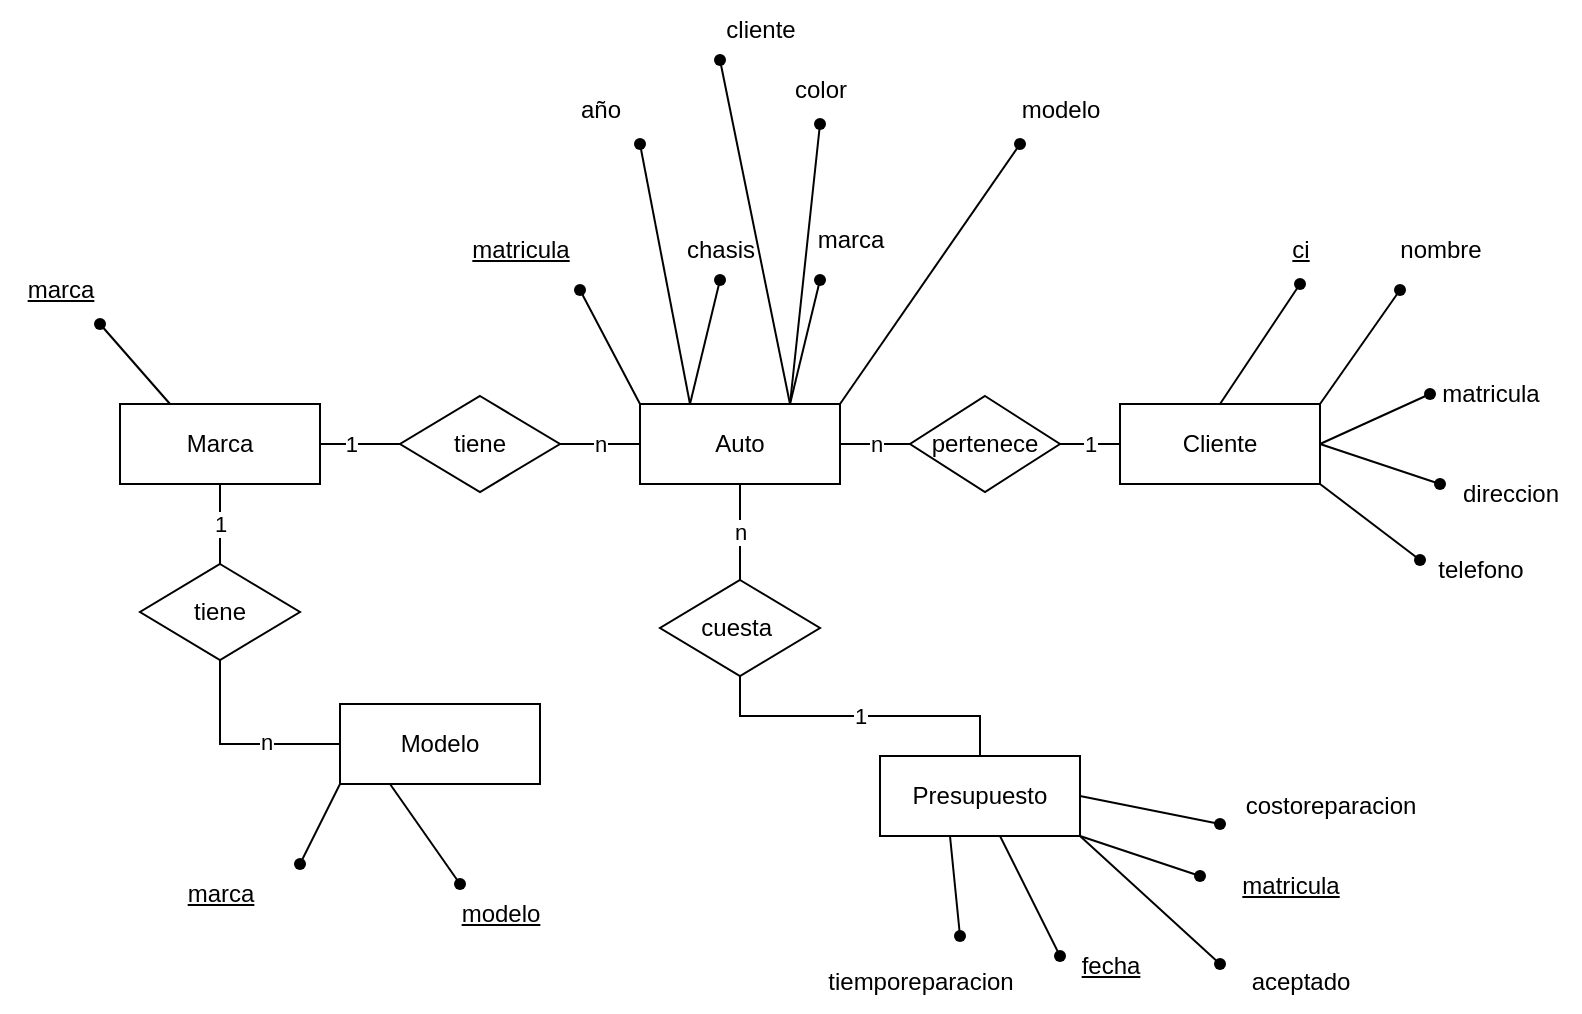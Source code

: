 <mxfile version="21.2.1" type="device">
  <diagram id="R2lEEEUBdFMjLlhIrx00" name="Page-1">
    <mxGraphModel dx="989" dy="510" grid="0" gridSize="10" guides="1" tooltips="1" connect="1" arrows="1" fold="1" page="1" pageScale="1" pageWidth="850" pageHeight="1100" math="0" shadow="0" extFonts="Permanent Marker^https://fonts.googleapis.com/css?family=Permanent+Marker">
      <root>
        <mxCell id="0" />
        <mxCell id="1" parent="0" />
        <mxCell id="X7VPCrPwXFlPMiRtVY8P-1" value="Marca" style="whiteSpace=wrap;html=1;align=center;" vertex="1" parent="1">
          <mxGeometry x="60" y="280" width="100" height="40" as="geometry" />
        </mxCell>
        <mxCell id="X7VPCrPwXFlPMiRtVY8P-91" style="rounded=0;orthogonalLoop=1;jettySize=auto;html=1;exitX=0;exitY=0.5;exitDx=0;exitDy=0;entryX=0.5;entryY=1;entryDx=0;entryDy=0;edgeStyle=orthogonalEdgeStyle;endArrow=none;endFill=0;" edge="1" parent="1" source="X7VPCrPwXFlPMiRtVY8P-2" target="X7VPCrPwXFlPMiRtVY8P-90">
          <mxGeometry relative="1" as="geometry">
            <mxPoint x="120" y="430" as="targetPoint" />
          </mxGeometry>
        </mxCell>
        <mxCell id="X7VPCrPwXFlPMiRtVY8P-106" value="n" style="edgeLabel;html=1;align=center;verticalAlign=middle;resizable=0;points=[];" vertex="1" connectable="0" parent="X7VPCrPwXFlPMiRtVY8P-91">
          <mxGeometry x="-0.262" y="-1" relative="1" as="geometry">
            <mxPoint as="offset" />
          </mxGeometry>
        </mxCell>
        <mxCell id="X7VPCrPwXFlPMiRtVY8P-2" value="Modelo" style="whiteSpace=wrap;html=1;align=center;" vertex="1" parent="1">
          <mxGeometry x="170" y="430" width="100" height="40" as="geometry" />
        </mxCell>
        <mxCell id="X7VPCrPwXFlPMiRtVY8P-3" value="Auto" style="whiteSpace=wrap;html=1;align=center;" vertex="1" parent="1">
          <mxGeometry x="320" y="280" width="100" height="40" as="geometry" />
        </mxCell>
        <mxCell id="X7VPCrPwXFlPMiRtVY8P-4" value="Cliente" style="whiteSpace=wrap;html=1;align=center;" vertex="1" parent="1">
          <mxGeometry x="560" y="280" width="100" height="40" as="geometry" />
        </mxCell>
        <mxCell id="X7VPCrPwXFlPMiRtVY8P-5" value="Presupuesto" style="whiteSpace=wrap;html=1;align=center;" vertex="1" parent="1">
          <mxGeometry x="440" y="456" width="100" height="40" as="geometry" />
        </mxCell>
        <mxCell id="X7VPCrPwXFlPMiRtVY8P-7" value="" style="shape=waypoint;sketch=0;fillStyle=solid;size=6;pointerEvents=1;points=[];fillColor=none;resizable=0;rotatable=0;perimeter=centerPerimeter;snapToPoint=1;" vertex="1" parent="1">
          <mxGeometry x="40" y="230" width="20" height="20" as="geometry" />
        </mxCell>
        <mxCell id="X7VPCrPwXFlPMiRtVY8P-8" value="" style="endArrow=none;html=1;rounded=0;entryX=0.25;entryY=0;entryDx=0;entryDy=0;" edge="1" parent="1" target="X7VPCrPwXFlPMiRtVY8P-1">
          <mxGeometry relative="1" as="geometry">
            <mxPoint x="50" y="240" as="sourcePoint" />
            <mxPoint x="330" y="380" as="targetPoint" />
          </mxGeometry>
        </mxCell>
        <mxCell id="X7VPCrPwXFlPMiRtVY8P-9" value="marca" style="text;html=1;align=center;verticalAlign=middle;resizable=0;points=[];autosize=1;strokeColor=none;fillColor=none;fontStyle=4" vertex="1" parent="1">
          <mxGeometry y="208" width="60" height="30" as="geometry" />
        </mxCell>
        <mxCell id="X7VPCrPwXFlPMiRtVY8P-12" value="" style="shape=waypoint;sketch=0;fillStyle=solid;size=6;pointerEvents=1;points=[];fillColor=none;resizable=0;rotatable=0;perimeter=centerPerimeter;snapToPoint=1;" vertex="1" parent="1">
          <mxGeometry x="140" y="500" width="20" height="20" as="geometry" />
        </mxCell>
        <mxCell id="X7VPCrPwXFlPMiRtVY8P-13" value="" style="endArrow=none;html=1;rounded=0;" edge="1" parent="1">
          <mxGeometry relative="1" as="geometry">
            <mxPoint x="150" y="510" as="sourcePoint" />
            <mxPoint x="170" y="470" as="targetPoint" />
          </mxGeometry>
        </mxCell>
        <mxCell id="X7VPCrPwXFlPMiRtVY8P-14" value="" style="shape=waypoint;sketch=0;fillStyle=solid;size=6;pointerEvents=1;points=[];fillColor=none;resizable=0;rotatable=0;perimeter=centerPerimeter;snapToPoint=1;" vertex="1" parent="1">
          <mxGeometry x="220" y="510" width="20" height="20" as="geometry" />
        </mxCell>
        <mxCell id="X7VPCrPwXFlPMiRtVY8P-15" value="" style="endArrow=none;html=1;rounded=0;entryX=0.25;entryY=1;entryDx=0;entryDy=0;exitX=0.35;exitY=0.1;exitDx=0;exitDy=0;exitPerimeter=0;" edge="1" parent="1" source="X7VPCrPwXFlPMiRtVY8P-14" target="X7VPCrPwXFlPMiRtVY8P-2">
          <mxGeometry relative="1" as="geometry">
            <mxPoint x="220" y="360" as="sourcePoint" />
            <mxPoint x="105" y="570" as="targetPoint" />
          </mxGeometry>
        </mxCell>
        <mxCell id="X7VPCrPwXFlPMiRtVY8P-16" value="&lt;u&gt;marca&lt;/u&gt;" style="text;html=1;align=center;verticalAlign=middle;resizable=0;points=[];autosize=1;strokeColor=none;fillColor=none;" vertex="1" parent="1">
          <mxGeometry x="80" y="510" width="60" height="30" as="geometry" />
        </mxCell>
        <mxCell id="X7VPCrPwXFlPMiRtVY8P-17" value="&lt;u&gt;modelo&lt;/u&gt;" style="text;html=1;align=center;verticalAlign=middle;resizable=0;points=[];autosize=1;strokeColor=none;fillColor=none;" vertex="1" parent="1">
          <mxGeometry x="220" y="520" width="60" height="30" as="geometry" />
        </mxCell>
        <mxCell id="X7VPCrPwXFlPMiRtVY8P-18" value="" style="shape=waypoint;sketch=0;fillStyle=solid;size=6;pointerEvents=1;points=[];fillColor=none;resizable=0;rotatable=0;perimeter=centerPerimeter;snapToPoint=1;" vertex="1" parent="1">
          <mxGeometry x="280" y="213" width="20" height="20" as="geometry" />
        </mxCell>
        <mxCell id="X7VPCrPwXFlPMiRtVY8P-20" value="" style="shape=waypoint;sketch=0;fillStyle=solid;size=6;pointerEvents=1;points=[];fillColor=none;resizable=0;rotatable=0;perimeter=centerPerimeter;snapToPoint=1;" vertex="1" parent="1">
          <mxGeometry x="350" y="208" width="20" height="20" as="geometry" />
        </mxCell>
        <mxCell id="X7VPCrPwXFlPMiRtVY8P-21" value="" style="shape=waypoint;sketch=0;fillStyle=solid;size=6;pointerEvents=1;points=[];fillColor=none;resizable=0;rotatable=0;perimeter=centerPerimeter;snapToPoint=1;" vertex="1" parent="1">
          <mxGeometry x="400" y="208" width="20" height="20" as="geometry" />
        </mxCell>
        <mxCell id="X7VPCrPwXFlPMiRtVY8P-22" value="" style="shape=waypoint;sketch=0;fillStyle=solid;size=6;pointerEvents=1;points=[];fillColor=none;resizable=0;rotatable=0;perimeter=centerPerimeter;snapToPoint=1;" vertex="1" parent="1">
          <mxGeometry x="310" y="140" width="20" height="20" as="geometry" />
        </mxCell>
        <mxCell id="X7VPCrPwXFlPMiRtVY8P-23" value="" style="shape=waypoint;sketch=0;fillStyle=solid;size=6;pointerEvents=1;points=[];fillColor=none;resizable=0;rotatable=0;perimeter=centerPerimeter;snapToPoint=1;" vertex="1" parent="1">
          <mxGeometry x="400" y="130" width="20" height="20" as="geometry" />
        </mxCell>
        <mxCell id="X7VPCrPwXFlPMiRtVY8P-24" value="" style="shape=waypoint;sketch=0;fillStyle=solid;size=6;pointerEvents=1;points=[];fillColor=none;resizable=0;rotatable=0;perimeter=centerPerimeter;snapToPoint=1;" vertex="1" parent="1">
          <mxGeometry x="500" y="140" width="20" height="20" as="geometry" />
        </mxCell>
        <mxCell id="X7VPCrPwXFlPMiRtVY8P-25" value="" style="endArrow=none;html=1;rounded=0;exitX=0;exitY=0;exitDx=0;exitDy=0;" edge="1" parent="1" source="X7VPCrPwXFlPMiRtVY8P-3" target="X7VPCrPwXFlPMiRtVY8P-18">
          <mxGeometry relative="1" as="geometry">
            <mxPoint x="310" y="283" as="sourcePoint" />
            <mxPoint x="275" y="233" as="targetPoint" />
          </mxGeometry>
        </mxCell>
        <mxCell id="X7VPCrPwXFlPMiRtVY8P-26" value="" style="endArrow=none;html=1;rounded=0;exitX=0.25;exitY=0;exitDx=0;exitDy=0;entryX=0.35;entryY=0.55;entryDx=0;entryDy=0;entryPerimeter=0;" edge="1" parent="1" source="X7VPCrPwXFlPMiRtVY8P-3" target="X7VPCrPwXFlPMiRtVY8P-20">
          <mxGeometry relative="1" as="geometry">
            <mxPoint x="330" y="290" as="sourcePoint" />
            <mxPoint x="300" y="233" as="targetPoint" />
          </mxGeometry>
        </mxCell>
        <mxCell id="X7VPCrPwXFlPMiRtVY8P-27" value="" style="endArrow=none;html=1;rounded=0;exitX=0.25;exitY=0;exitDx=0;exitDy=0;" edge="1" parent="1" source="X7VPCrPwXFlPMiRtVY8P-3" target="X7VPCrPwXFlPMiRtVY8P-22">
          <mxGeometry relative="1" as="geometry">
            <mxPoint x="340" y="300" as="sourcePoint" />
            <mxPoint x="310" y="243" as="targetPoint" />
          </mxGeometry>
        </mxCell>
        <mxCell id="X7VPCrPwXFlPMiRtVY8P-28" value="" style="endArrow=none;html=1;rounded=0;exitX=0.75;exitY=0;exitDx=0;exitDy=0;entryX=0.2;entryY=0.65;entryDx=0;entryDy=0;entryPerimeter=0;" edge="1" parent="1" source="X7VPCrPwXFlPMiRtVY8P-3" target="X7VPCrPwXFlPMiRtVY8P-21">
          <mxGeometry relative="1" as="geometry">
            <mxPoint x="350" y="310" as="sourcePoint" />
            <mxPoint x="320" y="253" as="targetPoint" />
          </mxGeometry>
        </mxCell>
        <mxCell id="X7VPCrPwXFlPMiRtVY8P-29" value="" style="endArrow=none;html=1;rounded=0;exitX=0.75;exitY=0;exitDx=0;exitDy=0;entryX=0.25;entryY=0.6;entryDx=0;entryDy=0;entryPerimeter=0;" edge="1" parent="1" source="X7VPCrPwXFlPMiRtVY8P-3" target="X7VPCrPwXFlPMiRtVY8P-23">
          <mxGeometry relative="1" as="geometry">
            <mxPoint x="360" y="320" as="sourcePoint" />
            <mxPoint x="330" y="263" as="targetPoint" />
          </mxGeometry>
        </mxCell>
        <mxCell id="X7VPCrPwXFlPMiRtVY8P-30" value="" style="endArrow=none;html=1;rounded=0;exitX=1;exitY=0;exitDx=0;exitDy=0;" edge="1" parent="1" source="X7VPCrPwXFlPMiRtVY8P-3" target="X7VPCrPwXFlPMiRtVY8P-24">
          <mxGeometry relative="1" as="geometry">
            <mxPoint x="370" y="330" as="sourcePoint" />
            <mxPoint x="340" y="273" as="targetPoint" />
          </mxGeometry>
        </mxCell>
        <mxCell id="X7VPCrPwXFlPMiRtVY8P-33" value="&lt;u&gt;matricula&lt;/u&gt;" style="text;html=1;align=center;verticalAlign=middle;resizable=0;points=[];autosize=1;strokeColor=none;fillColor=none;" vertex="1" parent="1">
          <mxGeometry x="225" y="188" width="70" height="30" as="geometry" />
        </mxCell>
        <mxCell id="X7VPCrPwXFlPMiRtVY8P-34" value="año" style="text;html=1;align=center;verticalAlign=middle;resizable=0;points=[];autosize=1;strokeColor=none;fillColor=none;" vertex="1" parent="1">
          <mxGeometry x="280" y="118" width="40" height="30" as="geometry" />
        </mxCell>
        <mxCell id="X7VPCrPwXFlPMiRtVY8P-35" value="color" style="text;html=1;align=center;verticalAlign=middle;resizable=0;points=[];autosize=1;strokeColor=none;fillColor=none;" vertex="1" parent="1">
          <mxGeometry x="385" y="108" width="50" height="30" as="geometry" />
        </mxCell>
        <mxCell id="X7VPCrPwXFlPMiRtVY8P-36" value="chasis" style="text;html=1;align=center;verticalAlign=middle;resizable=0;points=[];autosize=1;strokeColor=none;fillColor=none;" vertex="1" parent="1">
          <mxGeometry x="330" y="188" width="60" height="30" as="geometry" />
        </mxCell>
        <mxCell id="X7VPCrPwXFlPMiRtVY8P-37" value="marca" style="text;html=1;align=center;verticalAlign=middle;resizable=0;points=[];autosize=1;strokeColor=none;fillColor=none;" vertex="1" parent="1">
          <mxGeometry x="395" y="183" width="60" height="30" as="geometry" />
        </mxCell>
        <mxCell id="X7VPCrPwXFlPMiRtVY8P-38" value="modelo" style="text;html=1;align=center;verticalAlign=middle;resizable=0;points=[];autosize=1;strokeColor=none;fillColor=none;" vertex="1" parent="1">
          <mxGeometry x="500" y="118" width="60" height="30" as="geometry" />
        </mxCell>
        <mxCell id="X7VPCrPwXFlPMiRtVY8P-40" value="" style="endArrow=none;html=1;rounded=0;exitDx=0;exitDy=0;" edge="1" parent="1" source="X7VPCrPwXFlPMiRtVY8P-41">
          <mxGeometry relative="1" as="geometry">
            <mxPoint x="405" y="290" as="sourcePoint" />
            <mxPoint x="360" y="110" as="targetPoint" />
          </mxGeometry>
        </mxCell>
        <mxCell id="X7VPCrPwXFlPMiRtVY8P-42" value="" style="endArrow=none;html=1;rounded=0;exitX=0.75;exitY=0;exitDx=0;exitDy=0;" edge="1" parent="1" source="X7VPCrPwXFlPMiRtVY8P-3" target="X7VPCrPwXFlPMiRtVY8P-41">
          <mxGeometry relative="1" as="geometry">
            <mxPoint x="395" y="280" as="sourcePoint" />
            <mxPoint x="360" y="110" as="targetPoint" />
          </mxGeometry>
        </mxCell>
        <mxCell id="X7VPCrPwXFlPMiRtVY8P-41" value="" style="shape=waypoint;sketch=0;fillStyle=solid;size=6;pointerEvents=1;points=[];fillColor=none;resizable=0;rotatable=0;perimeter=centerPerimeter;snapToPoint=1;" vertex="1" parent="1">
          <mxGeometry x="350" y="98" width="20" height="20" as="geometry" />
        </mxCell>
        <mxCell id="X7VPCrPwXFlPMiRtVY8P-43" value="cliente" style="text;html=1;align=center;verticalAlign=middle;resizable=0;points=[];autosize=1;strokeColor=none;fillColor=none;" vertex="1" parent="1">
          <mxGeometry x="350" y="78" width="60" height="30" as="geometry" />
        </mxCell>
        <mxCell id="X7VPCrPwXFlPMiRtVY8P-47" value="" style="endArrow=none;html=1;rounded=0;exitDx=0;exitDy=0;entryX=0.65;entryY=0.55;entryDx=0;entryDy=0;entryPerimeter=0;" edge="1" parent="1" target="X7VPCrPwXFlPMiRtVY8P-46" source="X7VPCrPwXFlPMiRtVY8P-46">
          <mxGeometry relative="1" as="geometry">
            <mxPoint x="510" y="300" as="sourcePoint" />
            <mxPoint x="730" y="200" as="targetPoint" />
          </mxGeometry>
        </mxCell>
        <mxCell id="X7VPCrPwXFlPMiRtVY8P-48" value="" style="endArrow=none;html=1;rounded=0;exitX=0.5;exitY=0;exitDx=0;exitDy=0;" edge="1" parent="1" source="X7VPCrPwXFlPMiRtVY8P-4" target="X7VPCrPwXFlPMiRtVY8P-46">
          <mxGeometry relative="1" as="geometry">
            <mxPoint x="610" y="280" as="sourcePoint" />
            <mxPoint x="730" y="200" as="targetPoint" />
          </mxGeometry>
        </mxCell>
        <mxCell id="X7VPCrPwXFlPMiRtVY8P-46" value="" style="shape=waypoint;sketch=0;fillStyle=solid;size=6;pointerEvents=1;points=[];fillColor=none;resizable=0;rotatable=0;perimeter=centerPerimeter;snapToPoint=1;" vertex="1" parent="1">
          <mxGeometry x="640" y="210" width="20" height="20" as="geometry" />
        </mxCell>
        <mxCell id="X7VPCrPwXFlPMiRtVY8P-49" value="" style="endArrow=none;html=1;rounded=0;exitDx=0;exitDy=0;entryX=0.65;entryY=0.55;entryDx=0;entryDy=0;entryPerimeter=0;" edge="1" parent="1" source="X7VPCrPwXFlPMiRtVY8P-51" target="X7VPCrPwXFlPMiRtVY8P-51">
          <mxGeometry relative="1" as="geometry">
            <mxPoint x="560" y="303" as="sourcePoint" />
            <mxPoint x="780" y="203" as="targetPoint" />
          </mxGeometry>
        </mxCell>
        <mxCell id="X7VPCrPwXFlPMiRtVY8P-50" value="" style="endArrow=none;html=1;rounded=0;" edge="1" parent="1" target="X7VPCrPwXFlPMiRtVY8P-51">
          <mxGeometry relative="1" as="geometry">
            <mxPoint x="660" y="280" as="sourcePoint" />
            <mxPoint x="780" y="203" as="targetPoint" />
          </mxGeometry>
        </mxCell>
        <mxCell id="X7VPCrPwXFlPMiRtVY8P-51" value="" style="shape=waypoint;sketch=0;fillStyle=solid;size=6;pointerEvents=1;points=[];fillColor=none;resizable=0;rotatable=0;perimeter=centerPerimeter;snapToPoint=1;" vertex="1" parent="1">
          <mxGeometry x="690" y="213" width="20" height="20" as="geometry" />
        </mxCell>
        <mxCell id="X7VPCrPwXFlPMiRtVY8P-52" value="" style="endArrow=none;html=1;rounded=0;exitDx=0;exitDy=0;entryX=0.65;entryY=0.55;entryDx=0;entryDy=0;entryPerimeter=0;" edge="1" parent="1" source="X7VPCrPwXFlPMiRtVY8P-54" target="X7VPCrPwXFlPMiRtVY8P-54">
          <mxGeometry relative="1" as="geometry">
            <mxPoint x="575" y="355" as="sourcePoint" />
            <mxPoint x="795" y="255" as="targetPoint" />
          </mxGeometry>
        </mxCell>
        <mxCell id="X7VPCrPwXFlPMiRtVY8P-53" value="" style="endArrow=none;html=1;rounded=0;exitX=1;exitY=0.5;exitDx=0;exitDy=0;" edge="1" parent="1" target="X7VPCrPwXFlPMiRtVY8P-54" source="X7VPCrPwXFlPMiRtVY8P-4">
          <mxGeometry relative="1" as="geometry">
            <mxPoint x="675" y="335" as="sourcePoint" />
            <mxPoint x="795" y="255" as="targetPoint" />
          </mxGeometry>
        </mxCell>
        <mxCell id="X7VPCrPwXFlPMiRtVY8P-54" value="" style="shape=waypoint;sketch=0;fillStyle=solid;size=6;pointerEvents=1;points=[];fillColor=none;resizable=0;rotatable=0;perimeter=centerPerimeter;snapToPoint=1;" vertex="1" parent="1">
          <mxGeometry x="705" y="265" width="20" height="20" as="geometry" />
        </mxCell>
        <mxCell id="X7VPCrPwXFlPMiRtVY8P-64" value="" style="endArrow=none;html=1;rounded=0;exitX=1;exitY=0.5;exitDx=0;exitDy=0;" edge="1" parent="1" source="X7VPCrPwXFlPMiRtVY8P-4" target="X7VPCrPwXFlPMiRtVY8P-63">
          <mxGeometry relative="1" as="geometry">
            <mxPoint x="650" y="320" as="sourcePoint" />
            <mxPoint x="750" y="340" as="targetPoint" />
          </mxGeometry>
        </mxCell>
        <mxCell id="X7VPCrPwXFlPMiRtVY8P-63" value="" style="shape=waypoint;sketch=0;fillStyle=solid;size=6;pointerEvents=1;points=[];fillColor=none;resizable=0;rotatable=0;perimeter=centerPerimeter;snapToPoint=1;" vertex="1" parent="1">
          <mxGeometry x="710" y="310" width="20" height="20" as="geometry" />
        </mxCell>
        <mxCell id="X7VPCrPwXFlPMiRtVY8P-65" value="&lt;u&gt;ci&lt;/u&gt;" style="text;html=1;align=center;verticalAlign=middle;resizable=0;points=[];autosize=1;strokeColor=none;fillColor=none;" vertex="1" parent="1">
          <mxGeometry x="635" y="188" width="30" height="30" as="geometry" />
        </mxCell>
        <mxCell id="X7VPCrPwXFlPMiRtVY8P-66" value="nombre" style="text;html=1;align=center;verticalAlign=middle;resizable=0;points=[];autosize=1;strokeColor=none;fillColor=none;" vertex="1" parent="1">
          <mxGeometry x="690" y="188" width="60" height="30" as="geometry" />
        </mxCell>
        <mxCell id="X7VPCrPwXFlPMiRtVY8P-67" value="matricula" style="text;html=1;align=center;verticalAlign=middle;resizable=0;points=[];autosize=1;strokeColor=none;fillColor=none;" vertex="1" parent="1">
          <mxGeometry x="710" y="260" width="70" height="30" as="geometry" />
        </mxCell>
        <mxCell id="X7VPCrPwXFlPMiRtVY8P-68" value="direccion" style="text;html=1;align=center;verticalAlign=middle;resizable=0;points=[];autosize=1;strokeColor=none;fillColor=none;" vertex="1" parent="1">
          <mxGeometry x="720" y="310" width="70" height="30" as="geometry" />
        </mxCell>
        <mxCell id="X7VPCrPwXFlPMiRtVY8P-71" value="" style="endArrow=none;html=1;rounded=0;exitX=1;exitY=0.5;exitDx=0;exitDy=0;" edge="1" parent="1" target="X7VPCrPwXFlPMiRtVY8P-70">
          <mxGeometry relative="1" as="geometry">
            <mxPoint x="660" y="320" as="sourcePoint" />
            <mxPoint x="700" y="380" as="targetPoint" />
          </mxGeometry>
        </mxCell>
        <mxCell id="X7VPCrPwXFlPMiRtVY8P-70" value="" style="shape=waypoint;sketch=0;fillStyle=solid;size=6;pointerEvents=1;points=[];fillColor=none;resizable=0;rotatable=0;perimeter=centerPerimeter;snapToPoint=1;" vertex="1" parent="1">
          <mxGeometry x="700" y="348" width="20" height="20" as="geometry" />
        </mxCell>
        <mxCell id="X7VPCrPwXFlPMiRtVY8P-72" value="telefono" style="text;html=1;align=center;verticalAlign=middle;resizable=0;points=[];autosize=1;strokeColor=none;fillColor=none;" vertex="1" parent="1">
          <mxGeometry x="705" y="348" width="70" height="30" as="geometry" />
        </mxCell>
        <mxCell id="X7VPCrPwXFlPMiRtVY8P-74" value="" style="endArrow=none;html=1;rounded=0;exitX=1;exitY=0.5;exitDx=0;exitDy=0;" edge="1" parent="1" target="X7VPCrPwXFlPMiRtVY8P-75">
          <mxGeometry relative="1" as="geometry">
            <mxPoint x="540" y="496" as="sourcePoint" />
            <mxPoint x="630" y="536" as="targetPoint" />
          </mxGeometry>
        </mxCell>
        <mxCell id="X7VPCrPwXFlPMiRtVY8P-75" value="" style="shape=waypoint;sketch=0;fillStyle=solid;size=6;pointerEvents=1;points=[];fillColor=none;resizable=0;rotatable=0;perimeter=centerPerimeter;snapToPoint=1;" vertex="1" parent="1">
          <mxGeometry x="590" y="506" width="20" height="20" as="geometry" />
        </mxCell>
        <mxCell id="X7VPCrPwXFlPMiRtVY8P-76" value="" style="endArrow=none;html=1;rounded=0;exitX=1;exitY=0.5;exitDx=0;exitDy=0;" edge="1" parent="1">
          <mxGeometry relative="1" as="geometry">
            <mxPoint x="500" y="496" as="sourcePoint" />
            <mxPoint x="530" y="556" as="targetPoint" />
          </mxGeometry>
        </mxCell>
        <mxCell id="X7VPCrPwXFlPMiRtVY8P-77" value="" style="shape=waypoint;sketch=0;fillStyle=solid;size=6;pointerEvents=1;points=[];fillColor=none;resizable=0;rotatable=0;perimeter=centerPerimeter;snapToPoint=1;" vertex="1" parent="1">
          <mxGeometry x="520" y="546" width="20" height="20" as="geometry" />
        </mxCell>
        <mxCell id="X7VPCrPwXFlPMiRtVY8P-78" value="" style="endArrow=none;html=1;rounded=0;exitX=1;exitY=0.5;exitDx=0;exitDy=0;" edge="1" parent="1" target="X7VPCrPwXFlPMiRtVY8P-79">
          <mxGeometry relative="1" as="geometry">
            <mxPoint x="475" y="496" as="sourcePoint" />
            <mxPoint x="565" y="536" as="targetPoint" />
          </mxGeometry>
        </mxCell>
        <mxCell id="X7VPCrPwXFlPMiRtVY8P-79" value="" style="shape=waypoint;sketch=0;fillStyle=solid;size=6;pointerEvents=1;points=[];fillColor=none;resizable=0;rotatable=0;perimeter=centerPerimeter;snapToPoint=1;" vertex="1" parent="1">
          <mxGeometry x="470" y="536" width="20" height="20" as="geometry" />
        </mxCell>
        <mxCell id="X7VPCrPwXFlPMiRtVY8P-80" value="&lt;u&gt;matricula&lt;/u&gt;" style="text;html=1;align=center;verticalAlign=middle;resizable=0;points=[];autosize=1;strokeColor=none;fillColor=none;" vertex="1" parent="1">
          <mxGeometry x="610" y="506" width="70" height="30" as="geometry" />
        </mxCell>
        <mxCell id="X7VPCrPwXFlPMiRtVY8P-81" value="&lt;u&gt;fecha&lt;/u&gt;" style="text;html=1;align=center;verticalAlign=middle;resizable=0;points=[];autosize=1;strokeColor=none;fillColor=none;" vertex="1" parent="1">
          <mxGeometry x="530" y="546" width="50" height="30" as="geometry" />
        </mxCell>
        <mxCell id="X7VPCrPwXFlPMiRtVY8P-82" value="tiemporeparacion" style="text;html=1;align=center;verticalAlign=middle;resizable=0;points=[];autosize=1;strokeColor=none;fillColor=none;" vertex="1" parent="1">
          <mxGeometry x="400" y="554" width="120" height="30" as="geometry" />
        </mxCell>
        <mxCell id="X7VPCrPwXFlPMiRtVY8P-83" value="" style="endArrow=none;html=1;rounded=0;exitX=1;exitY=0.5;exitDx=0;exitDy=0;" edge="1" parent="1" target="X7VPCrPwXFlPMiRtVY8P-84" source="X7VPCrPwXFlPMiRtVY8P-5">
          <mxGeometry relative="1" as="geometry">
            <mxPoint x="550" y="470" as="sourcePoint" />
            <mxPoint x="640" y="510" as="targetPoint" />
          </mxGeometry>
        </mxCell>
        <mxCell id="X7VPCrPwXFlPMiRtVY8P-84" value="" style="shape=waypoint;sketch=0;fillStyle=solid;size=6;pointerEvents=1;points=[];fillColor=none;resizable=0;rotatable=0;perimeter=centerPerimeter;snapToPoint=1;" vertex="1" parent="1">
          <mxGeometry x="600" y="480" width="20" height="20" as="geometry" />
        </mxCell>
        <mxCell id="X7VPCrPwXFlPMiRtVY8P-85" value="costoreparacion" style="text;html=1;align=center;verticalAlign=middle;resizable=0;points=[];autosize=1;strokeColor=none;fillColor=none;" vertex="1" parent="1">
          <mxGeometry x="610" y="466" width="110" height="30" as="geometry" />
        </mxCell>
        <mxCell id="X7VPCrPwXFlPMiRtVY8P-86" value="" style="endArrow=none;html=1;rounded=0;exitDx=0;exitDy=0;" edge="1" parent="1" source="X7VPCrPwXFlPMiRtVY8P-87">
          <mxGeometry relative="1" as="geometry">
            <mxPoint x="560" y="480" as="sourcePoint" />
            <mxPoint x="610" y="560" as="targetPoint" />
          </mxGeometry>
        </mxCell>
        <mxCell id="X7VPCrPwXFlPMiRtVY8P-88" value="" style="endArrow=none;html=1;rounded=0;exitX=1;exitY=1;exitDx=0;exitDy=0;" edge="1" parent="1" source="X7VPCrPwXFlPMiRtVY8P-5" target="X7VPCrPwXFlPMiRtVY8P-87">
          <mxGeometry relative="1" as="geometry">
            <mxPoint x="560" y="480" as="sourcePoint" />
            <mxPoint x="610" y="560" as="targetPoint" />
          </mxGeometry>
        </mxCell>
        <mxCell id="X7VPCrPwXFlPMiRtVY8P-87" value="" style="shape=waypoint;sketch=0;fillStyle=solid;size=6;pointerEvents=1;points=[];fillColor=none;resizable=0;rotatable=0;perimeter=centerPerimeter;snapToPoint=1;" vertex="1" parent="1">
          <mxGeometry x="600" y="550" width="20" height="20" as="geometry" />
        </mxCell>
        <mxCell id="X7VPCrPwXFlPMiRtVY8P-89" value="aceptado" style="text;html=1;align=center;verticalAlign=middle;resizable=0;points=[];autosize=1;strokeColor=none;fillColor=none;" vertex="1" parent="1">
          <mxGeometry x="615" y="554" width="70" height="30" as="geometry" />
        </mxCell>
        <mxCell id="X7VPCrPwXFlPMiRtVY8P-92" value="1" style="edgeStyle=orthogonalEdgeStyle;rounded=0;orthogonalLoop=1;jettySize=auto;html=1;exitX=0.5;exitY=0;exitDx=0;exitDy=0;entryX=0.5;entryY=1;entryDx=0;entryDy=0;endArrow=none;endFill=0;" edge="1" parent="1" source="X7VPCrPwXFlPMiRtVY8P-90" target="X7VPCrPwXFlPMiRtVY8P-1">
          <mxGeometry relative="1" as="geometry" />
        </mxCell>
        <mxCell id="X7VPCrPwXFlPMiRtVY8P-90" value="tiene" style="shape=rhombus;perimeter=rhombusPerimeter;whiteSpace=wrap;html=1;align=center;" vertex="1" parent="1">
          <mxGeometry x="70" y="360" width="80" height="48" as="geometry" />
        </mxCell>
        <mxCell id="X7VPCrPwXFlPMiRtVY8P-94" value="1" style="edgeStyle=orthogonalEdgeStyle;rounded=0;orthogonalLoop=1;jettySize=auto;html=1;exitX=0;exitY=0.5;exitDx=0;exitDy=0;entryX=1;entryY=0.5;entryDx=0;entryDy=0;endArrow=none;endFill=0;align=right;" edge="1" parent="1" source="X7VPCrPwXFlPMiRtVY8P-93" target="X7VPCrPwXFlPMiRtVY8P-1">
          <mxGeometry relative="1" as="geometry">
            <Array as="points">
              <mxPoint x="180" y="300" />
              <mxPoint x="180" y="300" />
            </Array>
          </mxGeometry>
        </mxCell>
        <mxCell id="X7VPCrPwXFlPMiRtVY8P-95" value="n" style="edgeStyle=orthogonalEdgeStyle;rounded=0;orthogonalLoop=1;jettySize=auto;html=1;exitX=1;exitY=0.5;exitDx=0;exitDy=0;entryX=0;entryY=0.5;entryDx=0;entryDy=0;endArrow=none;endFill=0;" edge="1" parent="1" source="X7VPCrPwXFlPMiRtVY8P-93" target="X7VPCrPwXFlPMiRtVY8P-3">
          <mxGeometry relative="1" as="geometry" />
        </mxCell>
        <mxCell id="X7VPCrPwXFlPMiRtVY8P-93" value="tiene" style="shape=rhombus;perimeter=rhombusPerimeter;whiteSpace=wrap;html=1;align=center;" vertex="1" parent="1">
          <mxGeometry x="200" y="276" width="80" height="48" as="geometry" />
        </mxCell>
        <mxCell id="X7VPCrPwXFlPMiRtVY8P-98" value="n" style="edgeStyle=orthogonalEdgeStyle;rounded=0;orthogonalLoop=1;jettySize=auto;html=1;exitX=0.5;exitY=0;exitDx=0;exitDy=0;entryX=0.5;entryY=1;entryDx=0;entryDy=0;endArrow=none;endFill=0;" edge="1" parent="1" source="X7VPCrPwXFlPMiRtVY8P-97" target="X7VPCrPwXFlPMiRtVY8P-3">
          <mxGeometry relative="1" as="geometry" />
        </mxCell>
        <mxCell id="X7VPCrPwXFlPMiRtVY8P-99" value="1" style="edgeStyle=orthogonalEdgeStyle;rounded=0;orthogonalLoop=1;jettySize=auto;html=1;exitX=0.5;exitY=1;exitDx=0;exitDy=0;entryX=0.5;entryY=0;entryDx=0;entryDy=0;endArrow=none;endFill=0;" edge="1" parent="1" source="X7VPCrPwXFlPMiRtVY8P-97" target="X7VPCrPwXFlPMiRtVY8P-5">
          <mxGeometry relative="1" as="geometry" />
        </mxCell>
        <mxCell id="X7VPCrPwXFlPMiRtVY8P-97" value="cuesta&amp;nbsp;" style="shape=rhombus;perimeter=rhombusPerimeter;whiteSpace=wrap;html=1;align=center;" vertex="1" parent="1">
          <mxGeometry x="330" y="368" width="80" height="48" as="geometry" />
        </mxCell>
        <mxCell id="X7VPCrPwXFlPMiRtVY8P-101" value="1" style="edgeStyle=orthogonalEdgeStyle;rounded=0;orthogonalLoop=1;jettySize=auto;html=1;entryX=0;entryY=0.5;entryDx=0;entryDy=0;endArrow=none;endFill=0;" edge="1" parent="1" source="X7VPCrPwXFlPMiRtVY8P-100" target="X7VPCrPwXFlPMiRtVY8P-4">
          <mxGeometry relative="1" as="geometry" />
        </mxCell>
        <mxCell id="X7VPCrPwXFlPMiRtVY8P-102" value="n" style="edgeStyle=orthogonalEdgeStyle;rounded=0;orthogonalLoop=1;jettySize=auto;html=1;exitX=0;exitY=0.5;exitDx=0;exitDy=0;entryX=1;entryY=0.5;entryDx=0;entryDy=0;endArrow=none;endFill=0;" edge="1" parent="1" source="X7VPCrPwXFlPMiRtVY8P-100" target="X7VPCrPwXFlPMiRtVY8P-3">
          <mxGeometry relative="1" as="geometry" />
        </mxCell>
        <mxCell id="X7VPCrPwXFlPMiRtVY8P-100" value="pertenece" style="shape=rhombus;perimeter=rhombusPerimeter;whiteSpace=wrap;html=1;align=center;" vertex="1" parent="1">
          <mxGeometry x="455" y="276" width="75" height="48" as="geometry" />
        </mxCell>
      </root>
    </mxGraphModel>
  </diagram>
</mxfile>
